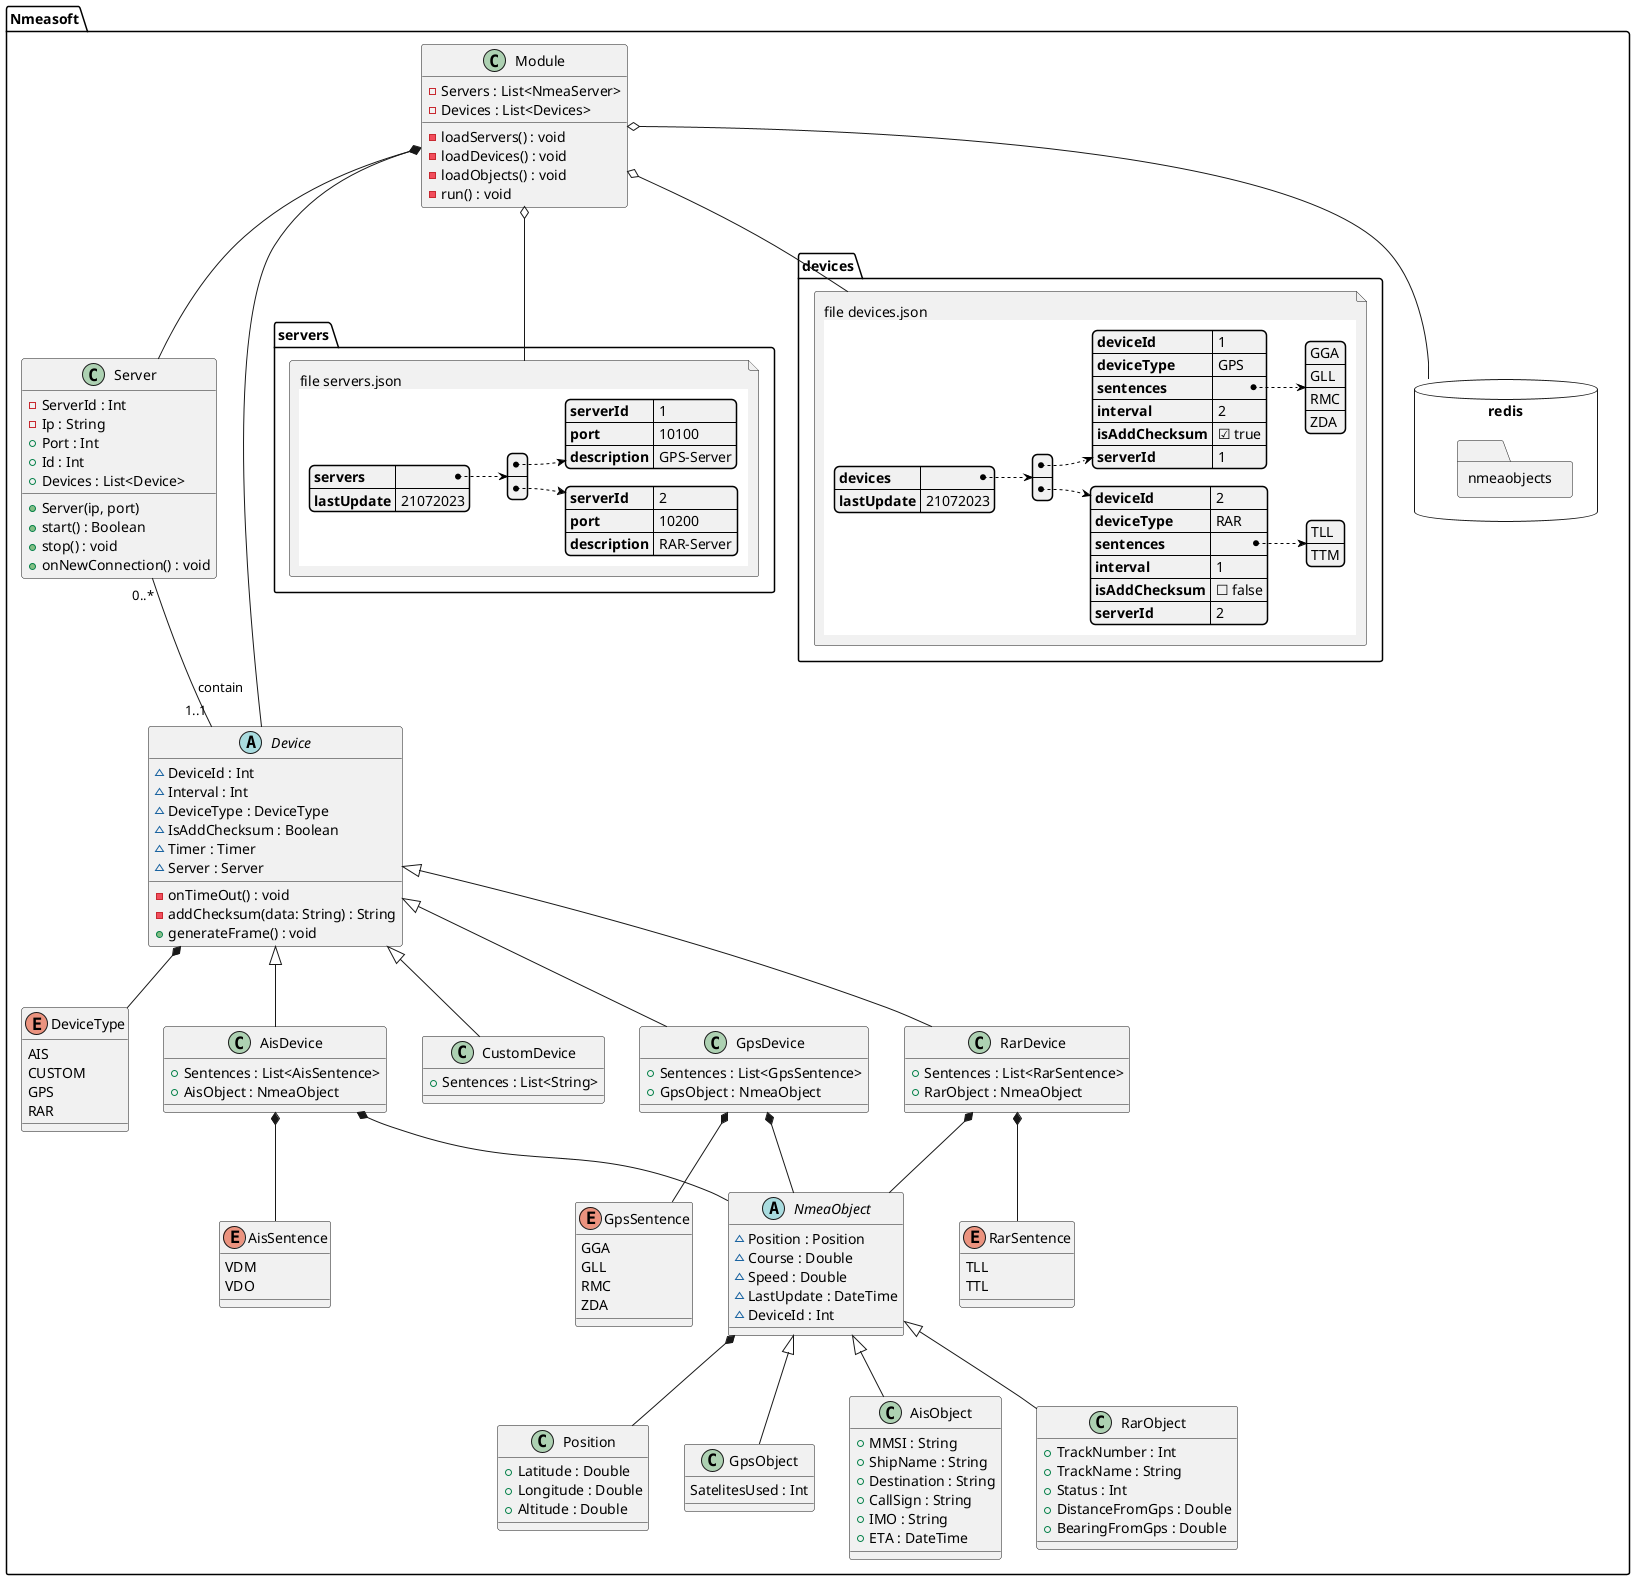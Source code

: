 @startuml ClassDiagram

package Nmeasoft {

  file servers.json [
    file servers.json 
    {{json
      {
        "servers" : [
          {
            "serverId" : 1,
            "port" : 10100,
            "description" : "GPS-Server"
          },
          {
            "serverId" : 2,
            "port" : 10200,
            "description" : "RAR-Server"
          }
        ],
        "lastUpdate" : "21072023"
      }
    }}
  ]

  file devices.json [
    file devices.json 
    {{json
      {
        "devices" : [
          {
            "deviceId" : 1,
            "deviceType" : "GPS",
            "sentences" : [
              "GGA",
              "GLL",
              "RMC",
              "ZDA"
            ],
            "interval" : 2,
            "isAddChecksum" : true,
            "serverId" : 1
          },
          {
            "deviceId" : 2,
            "deviceType" : "RAR",
            "sentences" : [
              "TLL",
              "TTM"
            ],
            "interval" : 1,
            "isAddChecksum" : false, 
            "serverId" : 2
          }
        ],
        "lastUpdate" : "21072023"
      }
    }}
  ]

  database redis {
    folder nmeaobjects {

    } 
  }

  enum DeviceType {
    AIS
    CUSTOM 
    GPS 
    RAR 
  }

  enum GpsSentence {
    GGA
    GLL
    RMC
    ZDA
  }

  enum RarSentence {
    TLL
    TTL 
  }

  enum AisSentence {
    VDM  
    VDO 
  }

  class Module {
    -Servers : List<NmeaServer>
    -Devices : List<Devices>
    -loadServers() : void
    -loadDevices() : void
    -loadObjects() : void 
    -run() : void
  }

  class Server {
    -ServerId : Int 
    -Ip : String 
    +Port : Int
    +Id : Int 
    +Devices : List<Device> 
    +Server(ip, port)
    +start() : Boolean
    +stop() : void 
    +onNewConnection() : void
  }

  class Position {
    +Latitude : Double
    +Longitude : Double
    +Altitude : Double
  }

  abstract class NmeaObject {
    ~Position : Position
    ~Course : Double 
    ~Speed : Double 
    ~LastUpdate : DateTime
    ~DeviceId : Int  
  }

  class GpsObject {
    SatelitesUsed : Int 
  }

  class AisObject {
    +MMSI : String 
    +ShipName : String 
    +Destination : String
    +CallSign : String 
    +IMO : String
    +ETA : DateTime 
  }

  class RarObject {
    +TrackNumber : Int 
    +TrackName : String 
    +Status : Int 
    +DistanceFromGps : Double 
    +BearingFromGps : Double 
  }

  abstract class Device {
    ~DeviceId : Int 
    ~Interval : Int
    ~DeviceType : DeviceType
    ~IsAddChecksum : Boolean
    ~Timer : Timer
    ~Server : Server
    -onTimeOut() : void 
    -addChecksum(data: String) : String
    +generateFrame() : void 
  }

  class AisDevice {
    +Sentences : List<AisSentence>
    +AisObject : NmeaObject
  }
  
  class CustomDevice {
    +Sentences : List<String>
  }

  class GpsDevice {
    +Sentences : List<GpsSentence>
    +GpsObject : NmeaObject
  }

  class RarDevice {
    +Sentences : List<RarSentence>
    +RarObject : NmeaObject
  }


  Module o-- servers.json
  Module o-- devices.json 
  Module o-- redis
  Module *-- Server
  Module *-- Device

  Server "0..*" -- "1..1" Device : contain

  NmeaObject *-- Position
  NmeaObject <|-- GpsObject
  NmeaObject <|-- RarObject
  NmeaObject <|-- AisObject

  Device *-- DeviceType
  Device <|-- AisDevice
  Device <|-- CustomDevice
  Device <|-- GpsDevice
  Device <|-- RarDevice

  GpsDevice *-- NmeaObject
  RarDevice *-- NmeaObject
  AisDevice *-- NmeaObject
  GpsDevice *-- GpsSentence
  RarDevice *-- RarSentence
  AisDevice *-- AisSentence
}

@enduml